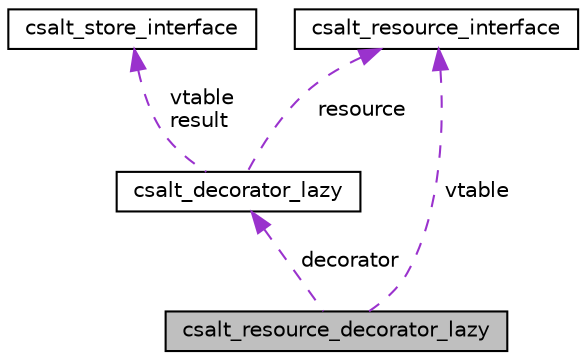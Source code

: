 digraph "csalt_resource_decorator_lazy"
{
 // LATEX_PDF_SIZE
  edge [fontname="Helvetica",fontsize="10",labelfontname="Helvetica",labelfontsize="10"];
  node [fontname="Helvetica",fontsize="10",shape=record];
  Node1 [label="csalt_resource_decorator_lazy",height=0.2,width=0.4,color="black", fillcolor="grey75", style="filled", fontcolor="black",tooltip="This decorator decorates a resource and only initializes it when an attempt is made to read/write/etc..."];
  Node2 -> Node1 [dir="back",color="darkorchid3",fontsize="10",style="dashed",label=" decorator" ,fontname="Helvetica"];
  Node2 [label="csalt_decorator_lazy",height=0.2,width=0.4,color="black", fillcolor="white", style="filled",URL="$structcsalt__decorator__lazy.html",tooltip="This decorator implements the store interface around a resource, and attempts to initialize and use i..."];
  Node3 -> Node2 [dir="back",color="darkorchid3",fontsize="10",style="dashed",label=" vtable\nresult" ,fontname="Helvetica"];
  Node3 [label="csalt_store_interface",height=0.2,width=0.4,color="black", fillcolor="white", style="filled",URL="$structcsalt__store__interface.html",tooltip=" "];
  Node4 -> Node2 [dir="back",color="darkorchid3",fontsize="10",style="dashed",label=" resource" ,fontname="Helvetica"];
  Node4 [label="csalt_resource_interface",height=0.2,width=0.4,color="black", fillcolor="white", style="filled",URL="$structcsalt__resource__interface.html",tooltip="Interface definition for managed resources."];
  Node4 -> Node1 [dir="back",color="darkorchid3",fontsize="10",style="dashed",label=" vtable" ,fontname="Helvetica"];
}
